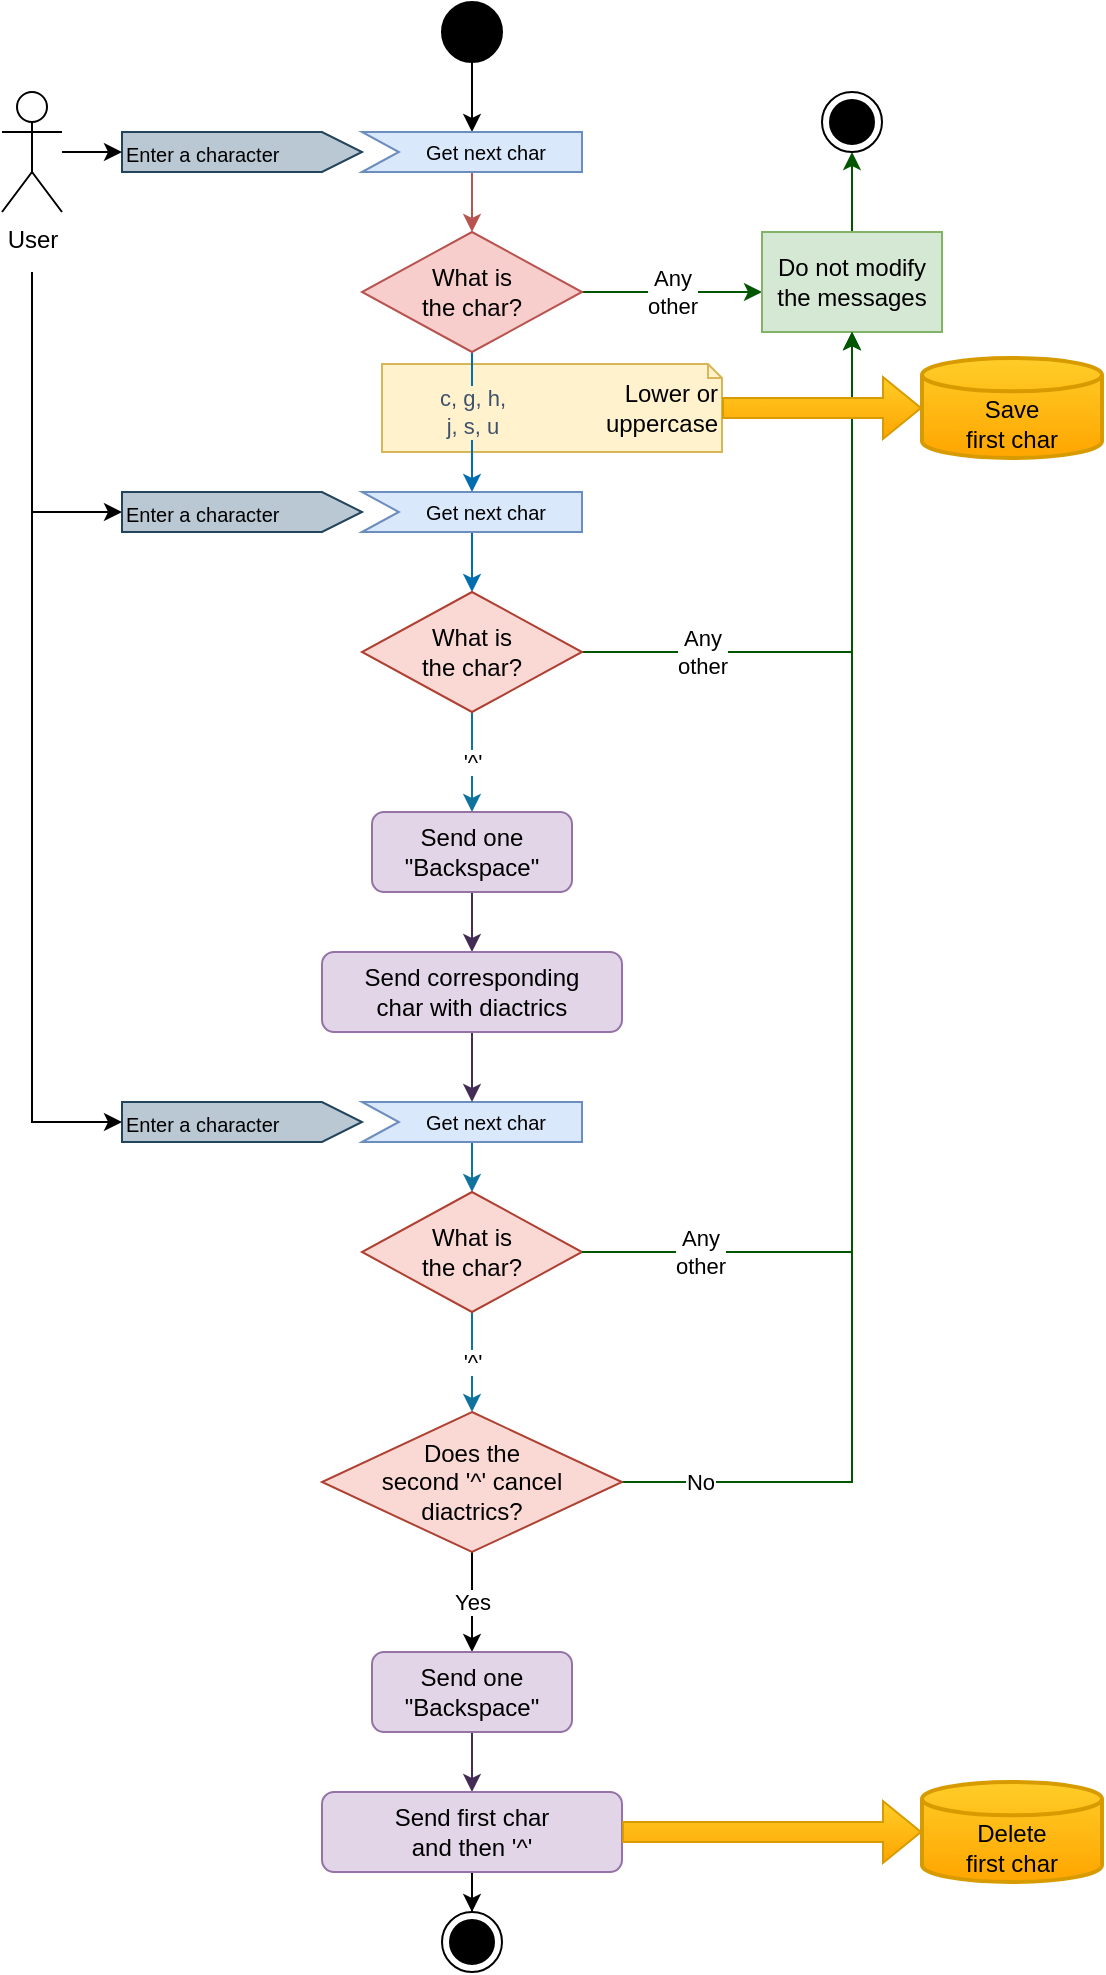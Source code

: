 <mxfile version="22.0.4" type="device">
  <diagram name="Page-1" id="YLuxLzCChO9lDrBCBnmW">
    <mxGraphModel dx="736" dy="450" grid="1" gridSize="10" guides="1" tooltips="1" connect="1" arrows="1" fold="1" page="1" pageScale="1" pageWidth="827" pageHeight="1169" math="0" shadow="0">
      <root>
        <mxCell id="0" />
        <mxCell id="1" parent="0" />
        <mxCell id="ge1HdiD3Fcwc_kXfmMGz-25" value="Lower or&lt;br&gt;uppercase" style="shape=note2;boundedLbl=1;whiteSpace=wrap;html=1;size=7;verticalAlign=middle;align=right;spacing=2;fillColor=#fff2cc;strokeColor=#d6b656;" vertex="1" parent="1">
          <mxGeometry x="310" y="206" width="170" height="44" as="geometry" />
        </mxCell>
        <mxCell id="ge1HdiD3Fcwc_kXfmMGz-7" value="" style="edgeStyle=orthogonalEdgeStyle;rounded=0;orthogonalLoop=1;jettySize=auto;html=1;fillColor=#f8cecc;strokeColor=#b85450;" edge="1" parent="1" source="ge1HdiD3Fcwc_kXfmMGz-54" target="ge1HdiD3Fcwc_kXfmMGz-8">
          <mxGeometry relative="1" as="geometry">
            <mxPoint x="355" y="140" as="targetPoint" />
          </mxGeometry>
        </mxCell>
        <mxCell id="ge1HdiD3Fcwc_kXfmMGz-55" style="edgeStyle=orthogonalEdgeStyle;rounded=0;orthogonalLoop=1;jettySize=auto;html=1;" edge="1" parent="1" source="ge1HdiD3Fcwc_kXfmMGz-1" target="ge1HdiD3Fcwc_kXfmMGz-54">
          <mxGeometry relative="1" as="geometry">
            <mxPoint x="355" y="70" as="sourcePoint" />
          </mxGeometry>
        </mxCell>
        <mxCell id="ge1HdiD3Fcwc_kXfmMGz-1" value="" style="ellipse;fillColor=strokeColor;html=1;" vertex="1" parent="1">
          <mxGeometry x="340" y="25" width="30" height="30" as="geometry" />
        </mxCell>
        <mxCell id="ge1HdiD3Fcwc_kXfmMGz-22" style="edgeStyle=orthogonalEdgeStyle;rounded=0;orthogonalLoop=1;jettySize=auto;html=1;" edge="1" parent="1" target="ge1HdiD3Fcwc_kXfmMGz-17">
          <mxGeometry relative="1" as="geometry">
            <mxPoint x="135" y="160" as="sourcePoint" />
            <Array as="points">
              <mxPoint x="135" y="280" />
            </Array>
          </mxGeometry>
        </mxCell>
        <mxCell id="ge1HdiD3Fcwc_kXfmMGz-3" value="User" style="shape=umlActor;verticalLabelPosition=bottom;verticalAlign=top;html=1;outlineConnect=0;" vertex="1" parent="1">
          <mxGeometry x="120" y="70" width="30" height="60" as="geometry" />
        </mxCell>
        <mxCell id="ge1HdiD3Fcwc_kXfmMGz-10" value="c, g, h,&lt;br&gt;j, s, u" style="edgeStyle=orthogonalEdgeStyle;rounded=0;orthogonalLoop=1;jettySize=auto;html=1;labelBackgroundColor=#FFF2CC;fillColor=#1ba1e2;strokeColor=#006EAF;fontColor=#3E526E;" edge="1" parent="1" source="ge1HdiD3Fcwc_kXfmMGz-8" target="ge1HdiD3Fcwc_kXfmMGz-21">
          <mxGeometry x="-0.143" relative="1" as="geometry">
            <mxPoint x="355" y="280" as="targetPoint" />
            <mxPoint as="offset" />
          </mxGeometry>
        </mxCell>
        <mxCell id="ge1HdiD3Fcwc_kXfmMGz-12" value="Any&lt;br&gt;other" style="edgeStyle=orthogonalEdgeStyle;rounded=0;orthogonalLoop=1;jettySize=auto;html=1;fillColor=#008a00;strokeColor=#005700;" edge="1" parent="1" source="ge1HdiD3Fcwc_kXfmMGz-8" target="ge1HdiD3Fcwc_kXfmMGz-11">
          <mxGeometry relative="1" as="geometry">
            <Array as="points">
              <mxPoint x="480" y="170" />
              <mxPoint x="480" y="170" />
            </Array>
          </mxGeometry>
        </mxCell>
        <mxCell id="ge1HdiD3Fcwc_kXfmMGz-8" value="What is&lt;br&gt;the char?" style="rhombus;whiteSpace=wrap;html=1;fillColor=#f8cecc;strokeColor=#b85450;" vertex="1" parent="1">
          <mxGeometry x="300" y="140" width="110" height="60" as="geometry" />
        </mxCell>
        <mxCell id="ge1HdiD3Fcwc_kXfmMGz-15" style="edgeStyle=orthogonalEdgeStyle;rounded=0;orthogonalLoop=1;jettySize=auto;html=1;fillColor=#1ba1e2;strokeColor=#006EAF;" edge="1" parent="1" source="ge1HdiD3Fcwc_kXfmMGz-21" target="ge1HdiD3Fcwc_kXfmMGz-14">
          <mxGeometry relative="1" as="geometry">
            <mxPoint x="355" y="290" as="sourcePoint" />
          </mxGeometry>
        </mxCell>
        <mxCell id="ge1HdiD3Fcwc_kXfmMGz-13" style="edgeStyle=orthogonalEdgeStyle;rounded=0;orthogonalLoop=1;jettySize=auto;html=1;fillColor=#008a00;strokeColor=#005700;" edge="1" parent="1" source="ge1HdiD3Fcwc_kXfmMGz-11" target="ge1HdiD3Fcwc_kXfmMGz-53">
          <mxGeometry relative="1" as="geometry">
            <mxPoint x="545" y="110" as="targetPoint" />
            <Array as="points">
              <mxPoint x="545" y="70" />
            </Array>
          </mxGeometry>
        </mxCell>
        <mxCell id="ge1HdiD3Fcwc_kXfmMGz-11" value="Do not modify the messages" style="whiteSpace=wrap;html=1;fillColor=#d5e8d4;strokeColor=#82b366;" vertex="1" parent="1">
          <mxGeometry x="500" y="140" width="90" height="50" as="geometry" />
        </mxCell>
        <mxCell id="ge1HdiD3Fcwc_kXfmMGz-24" value="Any&lt;br&gt;other" style="edgeStyle=orthogonalEdgeStyle;rounded=0;orthogonalLoop=1;jettySize=auto;html=1;fillColor=#008a00;strokeColor=#005700;" edge="1" parent="1" source="ge1HdiD3Fcwc_kXfmMGz-14" target="ge1HdiD3Fcwc_kXfmMGz-11">
          <mxGeometry x="-0.593" relative="1" as="geometry">
            <mxPoint as="offset" />
          </mxGeometry>
        </mxCell>
        <mxCell id="ge1HdiD3Fcwc_kXfmMGz-26" value="&#39;^&#39;" style="edgeStyle=orthogonalEdgeStyle;rounded=0;orthogonalLoop=1;jettySize=auto;html=1;fillColor=#b1ddf0;strokeColor=#10739e;" edge="1" parent="1" source="ge1HdiD3Fcwc_kXfmMGz-14" target="ge1HdiD3Fcwc_kXfmMGz-27">
          <mxGeometry relative="1" as="geometry">
            <Array as="points">
              <mxPoint x="355" y="410" />
              <mxPoint x="355" y="410" />
            </Array>
          </mxGeometry>
        </mxCell>
        <mxCell id="ge1HdiD3Fcwc_kXfmMGz-14" value="What is&lt;br&gt;the char?" style="rhombus;whiteSpace=wrap;html=1;fillColor=#fad9d5;strokeColor=#ae4132;" vertex="1" parent="1">
          <mxGeometry x="300" y="320" width="110" height="60" as="geometry" />
        </mxCell>
        <mxCell id="ge1HdiD3Fcwc_kXfmMGz-17" value="&lt;font style=&quot;font-size: 10px;&quot;&gt;Enter a character&lt;/font&gt;" style="html=1;shape=mxgraph.infographic.ribbonSimple;notch1=0;notch2=20;align=left;verticalAlign=middle;fontSize=14;fontStyle=0;fillColor=#bac8d3;whiteSpace=wrap;strokeColor=#23445d;" vertex="1" parent="1">
          <mxGeometry x="180" y="270" width="120" height="20" as="geometry" />
        </mxCell>
        <mxCell id="ge1HdiD3Fcwc_kXfmMGz-18" value="&lt;font style=&quot;font-size: 10px;&quot;&gt;Enter a character&lt;/font&gt;" style="html=1;shape=mxgraph.infographic.ribbonSimple;notch1=0;notch2=20;align=left;verticalAlign=middle;fontSize=14;fontStyle=0;fillColor=#bac8d3;whiteSpace=wrap;strokeColor=#23445d;" vertex="1" parent="1">
          <mxGeometry x="180" y="90" width="120" height="20" as="geometry" />
        </mxCell>
        <mxCell id="ge1HdiD3Fcwc_kXfmMGz-19" style="edgeStyle=orthogonalEdgeStyle;rounded=0;orthogonalLoop=1;jettySize=auto;html=1;" edge="1" parent="1" source="ge1HdiD3Fcwc_kXfmMGz-3" target="ge1HdiD3Fcwc_kXfmMGz-18">
          <mxGeometry relative="1" as="geometry" />
        </mxCell>
        <mxCell id="ge1HdiD3Fcwc_kXfmMGz-21" value="Get next char" style="html=1;shape=mxgraph.infographic.ribbonSimple;notch1=18.43;notch2=0;align=center;verticalAlign=middle;fontSize=10;fontStyle=0;fillColor=#dae8fc;flipH=0;spacingRight=0;spacingLeft=14;whiteSpace=wrap;strokeColor=#6c8ebf;" vertex="1" parent="1">
          <mxGeometry x="300" y="270" width="110" height="20" as="geometry" />
        </mxCell>
        <mxCell id="ge1HdiD3Fcwc_kXfmMGz-36" style="edgeStyle=orthogonalEdgeStyle;rounded=0;orthogonalLoop=1;jettySize=auto;html=1;fillColor=#b1ddf0;strokeColor=#10739e;" edge="1" parent="1" source="ge1HdiD3Fcwc_kXfmMGz-23" target="ge1HdiD3Fcwc_kXfmMGz-34">
          <mxGeometry relative="1" as="geometry" />
        </mxCell>
        <mxCell id="ge1HdiD3Fcwc_kXfmMGz-23" value="Get next char" style="html=1;shape=mxgraph.infographic.ribbonSimple;notch1=18.43;notch2=0;align=center;verticalAlign=middle;fontSize=10;fontStyle=0;fillColor=#dae8fc;flipH=0;spacingRight=0;spacingLeft=14;whiteSpace=wrap;strokeColor=#6c8ebf;" vertex="1" parent="1">
          <mxGeometry x="300" y="575" width="110" height="20" as="geometry" />
        </mxCell>
        <mxCell id="ge1HdiD3Fcwc_kXfmMGz-29" style="edgeStyle=orthogonalEdgeStyle;rounded=0;orthogonalLoop=1;jettySize=auto;html=1;fillColor=#76608a;strokeColor=#432D57;" edge="1" parent="1" source="ge1HdiD3Fcwc_kXfmMGz-27" target="ge1HdiD3Fcwc_kXfmMGz-28">
          <mxGeometry relative="1" as="geometry" />
        </mxCell>
        <mxCell id="ge1HdiD3Fcwc_kXfmMGz-27" value="Send one&lt;br&gt;&quot;Backspace&quot;" style="rounded=1;whiteSpace=wrap;html=1;fillColor=#e1d5e7;strokeColor=#9673a6;" vertex="1" parent="1">
          <mxGeometry x="305" y="430" width="100" height="40" as="geometry" />
        </mxCell>
        <mxCell id="ge1HdiD3Fcwc_kXfmMGz-30" style="edgeStyle=orthogonalEdgeStyle;rounded=0;orthogonalLoop=1;jettySize=auto;html=1;fillColor=#76608a;strokeColor=#432D57;" edge="1" parent="1" source="ge1HdiD3Fcwc_kXfmMGz-28" target="ge1HdiD3Fcwc_kXfmMGz-23">
          <mxGeometry relative="1" as="geometry" />
        </mxCell>
        <mxCell id="ge1HdiD3Fcwc_kXfmMGz-28" value="Send corresponding&lt;br&gt;char with&amp;nbsp;diactrics" style="rounded=1;whiteSpace=wrap;html=1;fillColor=#e1d5e7;strokeColor=#9673a6;" vertex="1" parent="1">
          <mxGeometry x="280" y="500" width="150" height="40" as="geometry" />
        </mxCell>
        <mxCell id="ge1HdiD3Fcwc_kXfmMGz-31" value="&lt;font style=&quot;font-size: 10px;&quot;&gt;Enter a character&lt;/font&gt;" style="html=1;shape=mxgraph.infographic.ribbonSimple;notch1=0;notch2=20;align=left;verticalAlign=middle;fontSize=14;fontStyle=0;fillColor=#bac8d3;whiteSpace=wrap;strokeColor=#23445d;" vertex="1" parent="1">
          <mxGeometry x="180" y="575" width="120" height="20" as="geometry" />
        </mxCell>
        <mxCell id="ge1HdiD3Fcwc_kXfmMGz-32" style="edgeStyle=orthogonalEdgeStyle;rounded=0;orthogonalLoop=1;jettySize=auto;html=1;" edge="1" parent="1" target="ge1HdiD3Fcwc_kXfmMGz-31">
          <mxGeometry relative="1" as="geometry">
            <mxPoint x="135" y="160" as="sourcePoint" />
            <mxPoint x="180" y="280" as="targetPoint" />
            <Array as="points">
              <mxPoint x="135" y="585" />
            </Array>
          </mxGeometry>
        </mxCell>
        <mxCell id="ge1HdiD3Fcwc_kXfmMGz-33" value="&#39;^&#39;" style="edgeStyle=orthogonalEdgeStyle;rounded=0;orthogonalLoop=1;jettySize=auto;html=1;fillColor=#b1ddf0;strokeColor=#10739e;" edge="1" source="ge1HdiD3Fcwc_kXfmMGz-34" target="ge1HdiD3Fcwc_kXfmMGz-38" parent="1">
          <mxGeometry relative="1" as="geometry">
            <mxPoint x="355.029" y="730" as="targetPoint" />
            <Array as="points" />
          </mxGeometry>
        </mxCell>
        <mxCell id="ge1HdiD3Fcwc_kXfmMGz-34" value="What is&lt;br&gt;the char?" style="rhombus;whiteSpace=wrap;html=1;fillColor=#fad9d5;strokeColor=#ae4132;" vertex="1" parent="1">
          <mxGeometry x="300" y="620" width="110" height="60" as="geometry" />
        </mxCell>
        <mxCell id="ge1HdiD3Fcwc_kXfmMGz-37" value="Any&lt;br&gt;other" style="edgeStyle=orthogonalEdgeStyle;rounded=0;orthogonalLoop=1;jettySize=auto;html=1;fillColor=#008a00;strokeColor=#005700;" edge="1" parent="1" source="ge1HdiD3Fcwc_kXfmMGz-34" target="ge1HdiD3Fcwc_kXfmMGz-11">
          <mxGeometry x="-0.802" relative="1" as="geometry">
            <mxPoint x="420" y="360" as="sourcePoint" />
            <mxPoint x="555" y="190" as="targetPoint" />
            <mxPoint as="offset" />
          </mxGeometry>
        </mxCell>
        <mxCell id="ge1HdiD3Fcwc_kXfmMGz-39" value="No" style="edgeStyle=orthogonalEdgeStyle;rounded=0;orthogonalLoop=1;jettySize=auto;html=1;fillColor=#008a00;strokeColor=#005700;" edge="1" parent="1" source="ge1HdiD3Fcwc_kXfmMGz-38" target="ge1HdiD3Fcwc_kXfmMGz-11">
          <mxGeometry x="-0.887" relative="1" as="geometry">
            <mxPoint as="offset" />
          </mxGeometry>
        </mxCell>
        <mxCell id="ge1HdiD3Fcwc_kXfmMGz-45" value="Yes" style="edgeStyle=orthogonalEdgeStyle;rounded=0;orthogonalLoop=1;jettySize=auto;html=1;" edge="1" parent="1" source="ge1HdiD3Fcwc_kXfmMGz-38" target="ge1HdiD3Fcwc_kXfmMGz-41">
          <mxGeometry relative="1" as="geometry" />
        </mxCell>
        <mxCell id="ge1HdiD3Fcwc_kXfmMGz-38" value="Does the&lt;br&gt;second &#39;^&#39;&amp;nbsp;cancel&lt;br&gt;diactrics?" style="rhombus;whiteSpace=wrap;html=1;fillColor=#fad9d5;strokeColor=#ae4132;" vertex="1" parent="1">
          <mxGeometry x="280" y="730" width="150" height="70" as="geometry" />
        </mxCell>
        <mxCell id="ge1HdiD3Fcwc_kXfmMGz-40" style="edgeStyle=orthogonalEdgeStyle;rounded=0;orthogonalLoop=1;jettySize=auto;html=1;fillColor=#76608a;strokeColor=#432D57;" edge="1" source="ge1HdiD3Fcwc_kXfmMGz-41" target="ge1HdiD3Fcwc_kXfmMGz-42" parent="1">
          <mxGeometry relative="1" as="geometry" />
        </mxCell>
        <mxCell id="ge1HdiD3Fcwc_kXfmMGz-41" value="Send one&lt;br&gt;&quot;Backspace&quot;" style="rounded=1;whiteSpace=wrap;html=1;fillColor=#e1d5e7;strokeColor=#9673a6;" vertex="1" parent="1">
          <mxGeometry x="305" y="850" width="100" height="40" as="geometry" />
        </mxCell>
        <mxCell id="ge1HdiD3Fcwc_kXfmMGz-52" style="edgeStyle=orthogonalEdgeStyle;rounded=0;orthogonalLoop=1;jettySize=auto;html=1;" edge="1" parent="1" source="ge1HdiD3Fcwc_kXfmMGz-42" target="ge1HdiD3Fcwc_kXfmMGz-51">
          <mxGeometry relative="1" as="geometry" />
        </mxCell>
        <mxCell id="ge1HdiD3Fcwc_kXfmMGz-42" value="Send first char&lt;br&gt;and then &#39;^&#39;" style="rounded=1;whiteSpace=wrap;html=1;fillColor=#e1d5e7;strokeColor=#9673a6;" vertex="1" parent="1">
          <mxGeometry x="280" y="920" width="150" height="40" as="geometry" />
        </mxCell>
        <mxCell id="ge1HdiD3Fcwc_kXfmMGz-43" value="Save&lt;br&gt;first char" style="strokeWidth=2;html=1;shape=mxgraph.flowchart.database;whiteSpace=wrap;verticalAlign=bottom;fillColor=#ffcd28;gradientColor=#ffa500;strokeColor=#d79b00;" vertex="1" parent="1">
          <mxGeometry x="580" y="203" width="90" height="50" as="geometry" />
        </mxCell>
        <mxCell id="ge1HdiD3Fcwc_kXfmMGz-44" value="" style="shape=flexArrow;endArrow=classic;html=1;rounded=0;fillColor=#ffcd28;gradientColor=#ffa500;strokeColor=#d79b00;" edge="1" parent="1" source="ge1HdiD3Fcwc_kXfmMGz-25" target="ge1HdiD3Fcwc_kXfmMGz-43">
          <mxGeometry width="50" height="50" relative="1" as="geometry">
            <mxPoint x="390" y="310" as="sourcePoint" />
            <mxPoint x="440" y="260" as="targetPoint" />
          </mxGeometry>
        </mxCell>
        <mxCell id="ge1HdiD3Fcwc_kXfmMGz-48" value="" style="shape=flexArrow;endArrow=classic;html=1;rounded=0;fillColor=#ffcd28;gradientColor=#ffa500;strokeColor=#d79b00;" edge="1" target="ge1HdiD3Fcwc_kXfmMGz-49" parent="1" source="ge1HdiD3Fcwc_kXfmMGz-42">
          <mxGeometry width="50" height="50" relative="1" as="geometry">
            <mxPoint x="430" y="940" as="sourcePoint" />
            <mxPoint x="390" y="972" as="targetPoint" />
          </mxGeometry>
        </mxCell>
        <mxCell id="ge1HdiD3Fcwc_kXfmMGz-49" value="Delete&lt;br&gt;first char" style="strokeWidth=2;html=1;shape=mxgraph.flowchart.database;whiteSpace=wrap;verticalAlign=bottom;fillColor=#ffcd28;gradientColor=#ffa500;strokeColor=#d79b00;" vertex="1" parent="1">
          <mxGeometry x="580" y="915" width="90" height="50" as="geometry" />
        </mxCell>
        <mxCell id="ge1HdiD3Fcwc_kXfmMGz-51" value="" style="ellipse;html=1;shape=endState;fillColor=strokeColor;" vertex="1" parent="1">
          <mxGeometry x="340" y="980" width="30" height="30" as="geometry" />
        </mxCell>
        <mxCell id="ge1HdiD3Fcwc_kXfmMGz-53" value="" style="ellipse;html=1;shape=endState;fillColor=strokeColor;" vertex="1" parent="1">
          <mxGeometry x="530" y="70" width="30" height="30" as="geometry" />
        </mxCell>
        <mxCell id="ge1HdiD3Fcwc_kXfmMGz-54" value="Get next char" style="html=1;shape=mxgraph.infographic.ribbonSimple;notch1=18.43;notch2=0;align=center;verticalAlign=middle;fontSize=10;fontStyle=0;fillColor=#dae8fc;flipH=0;spacingRight=0;spacingLeft=14;whiteSpace=wrap;strokeColor=#6c8ebf;" vertex="1" parent="1">
          <mxGeometry x="300" y="90" width="110" height="20" as="geometry" />
        </mxCell>
      </root>
    </mxGraphModel>
  </diagram>
</mxfile>
